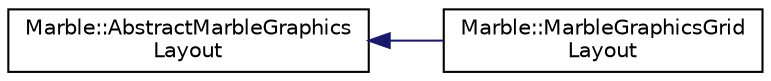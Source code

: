 digraph "Graphical Class Hierarchy"
{
  edge [fontname="Helvetica",fontsize="10",labelfontname="Helvetica",labelfontsize="10"];
  node [fontname="Helvetica",fontsize="10",shape=record];
  rankdir="LR";
  Node1 [label="Marble::AbstractMarbleGraphics\lLayout",height=0.2,width=0.4,color="black", fillcolor="white", style="filled",URL="$class_marble_1_1_abstract_marble_graphics_layout.html"];
  Node1 -> Node2 [dir="back",color="midnightblue",fontsize="10",style="solid",fontname="Helvetica"];
  Node2 [label="Marble::MarbleGraphicsGrid\lLayout",height=0.2,width=0.4,color="black", fillcolor="white", style="filled",URL="$class_marble_1_1_marble_graphics_grid_layout.html"];
}

